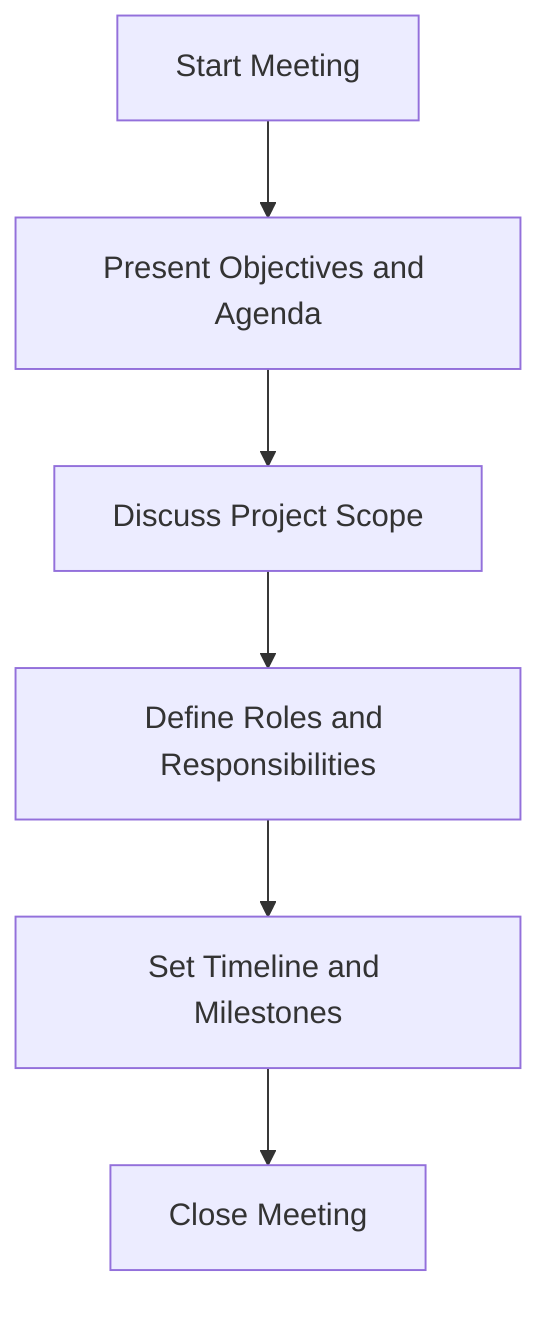 %% Diagramme Mermaid pour une réunion Kick-off
graph TD
    A[Start Meeting] --> B[Present Objectives and Agenda]
    B --> C[Discuss Project Scope]
    C --> D[Define Roles and Responsibilities]
    D --> E[Set Timeline and Milestones]
    E --> F[Close Meeting]